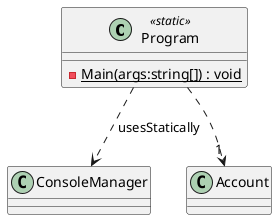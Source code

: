 @startuml
class Program <<static>> {
    - {static} Main(args:string[]) : void
}

Program ..>  ConsoleManager : usesStatically

Program ..> "1" Account

@enduml
